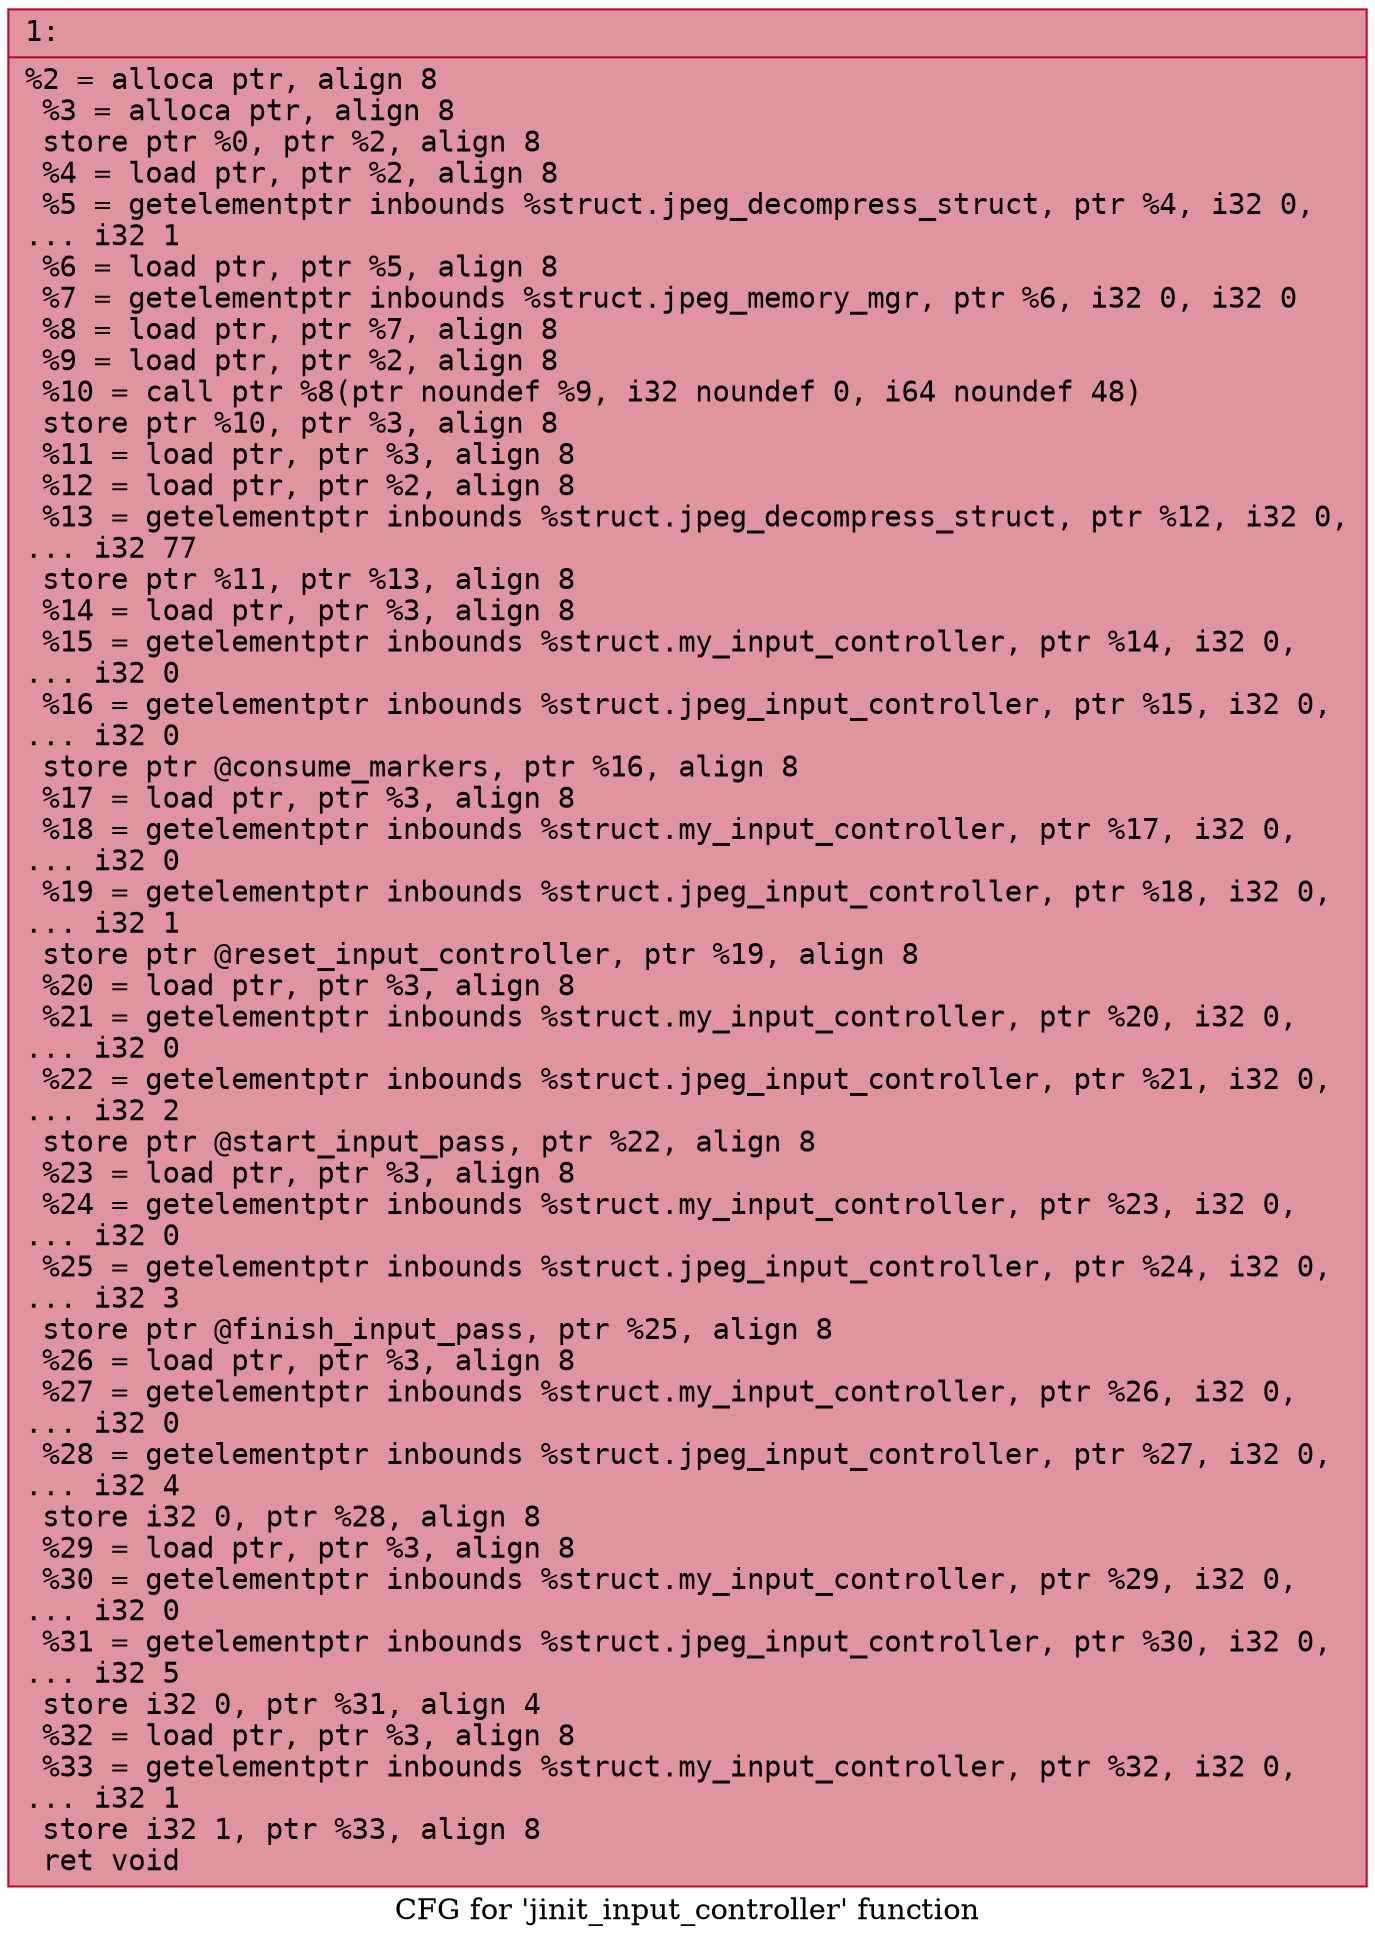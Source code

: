 digraph "CFG for 'jinit_input_controller' function" {
	label="CFG for 'jinit_input_controller' function";

	Node0x600002cd5ef0 [shape=record,color="#b70d28ff", style=filled, fillcolor="#b70d2870" fontname="Courier",label="{1:\l|  %2 = alloca ptr, align 8\l  %3 = alloca ptr, align 8\l  store ptr %0, ptr %2, align 8\l  %4 = load ptr, ptr %2, align 8\l  %5 = getelementptr inbounds %struct.jpeg_decompress_struct, ptr %4, i32 0,\l... i32 1\l  %6 = load ptr, ptr %5, align 8\l  %7 = getelementptr inbounds %struct.jpeg_memory_mgr, ptr %6, i32 0, i32 0\l  %8 = load ptr, ptr %7, align 8\l  %9 = load ptr, ptr %2, align 8\l  %10 = call ptr %8(ptr noundef %9, i32 noundef 0, i64 noundef 48)\l  store ptr %10, ptr %3, align 8\l  %11 = load ptr, ptr %3, align 8\l  %12 = load ptr, ptr %2, align 8\l  %13 = getelementptr inbounds %struct.jpeg_decompress_struct, ptr %12, i32 0,\l... i32 77\l  store ptr %11, ptr %13, align 8\l  %14 = load ptr, ptr %3, align 8\l  %15 = getelementptr inbounds %struct.my_input_controller, ptr %14, i32 0,\l... i32 0\l  %16 = getelementptr inbounds %struct.jpeg_input_controller, ptr %15, i32 0,\l... i32 0\l  store ptr @consume_markers, ptr %16, align 8\l  %17 = load ptr, ptr %3, align 8\l  %18 = getelementptr inbounds %struct.my_input_controller, ptr %17, i32 0,\l... i32 0\l  %19 = getelementptr inbounds %struct.jpeg_input_controller, ptr %18, i32 0,\l... i32 1\l  store ptr @reset_input_controller, ptr %19, align 8\l  %20 = load ptr, ptr %3, align 8\l  %21 = getelementptr inbounds %struct.my_input_controller, ptr %20, i32 0,\l... i32 0\l  %22 = getelementptr inbounds %struct.jpeg_input_controller, ptr %21, i32 0,\l... i32 2\l  store ptr @start_input_pass, ptr %22, align 8\l  %23 = load ptr, ptr %3, align 8\l  %24 = getelementptr inbounds %struct.my_input_controller, ptr %23, i32 0,\l... i32 0\l  %25 = getelementptr inbounds %struct.jpeg_input_controller, ptr %24, i32 0,\l... i32 3\l  store ptr @finish_input_pass, ptr %25, align 8\l  %26 = load ptr, ptr %3, align 8\l  %27 = getelementptr inbounds %struct.my_input_controller, ptr %26, i32 0,\l... i32 0\l  %28 = getelementptr inbounds %struct.jpeg_input_controller, ptr %27, i32 0,\l... i32 4\l  store i32 0, ptr %28, align 8\l  %29 = load ptr, ptr %3, align 8\l  %30 = getelementptr inbounds %struct.my_input_controller, ptr %29, i32 0,\l... i32 0\l  %31 = getelementptr inbounds %struct.jpeg_input_controller, ptr %30, i32 0,\l... i32 5\l  store i32 0, ptr %31, align 4\l  %32 = load ptr, ptr %3, align 8\l  %33 = getelementptr inbounds %struct.my_input_controller, ptr %32, i32 0,\l... i32 1\l  store i32 1, ptr %33, align 8\l  ret void\l}"];
}
